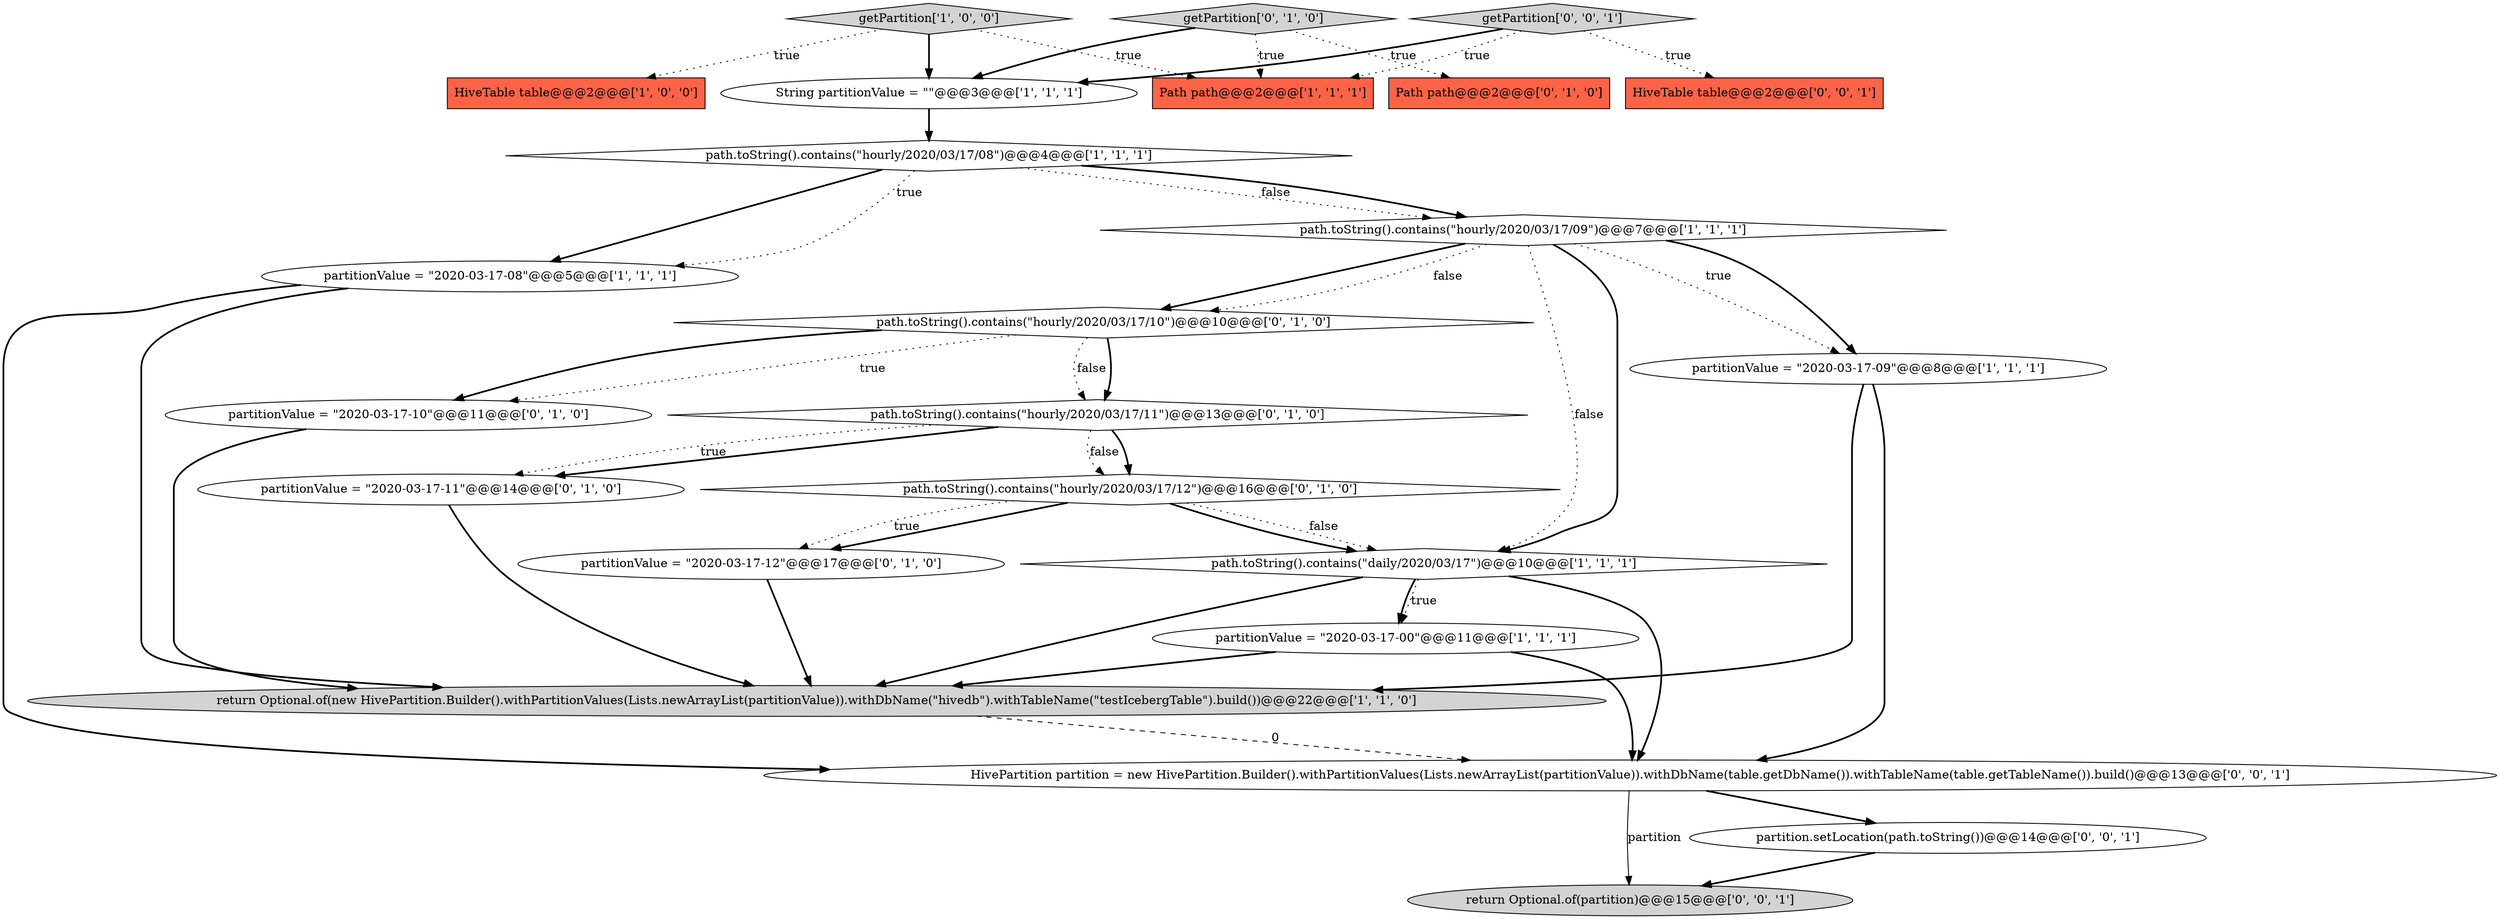 digraph {
8 [style = filled, label = "path.toString().contains(\"hourly/2020/03/17/09\")@@@7@@@['1', '1', '1']", fillcolor = white, shape = diamond image = "AAA0AAABBB1BBB"];
9 [style = filled, label = "getPartition['1', '0', '0']", fillcolor = lightgray, shape = diamond image = "AAA0AAABBB1BBB"];
16 [style = filled, label = "getPartition['0', '1', '0']", fillcolor = lightgray, shape = diamond image = "AAA0AAABBB2BBB"];
20 [style = filled, label = "HivePartition partition = new HivePartition.Builder().withPartitionValues(Lists.newArrayList(partitionValue)).withDbName(table.getDbName()).withTableName(table.getTableName()).build()@@@13@@@['0', '0', '1']", fillcolor = white, shape = ellipse image = "AAA0AAABBB3BBB"];
1 [style = filled, label = "partitionValue = \"2020-03-17-08\"@@@5@@@['1', '1', '1']", fillcolor = white, shape = ellipse image = "AAA0AAABBB1BBB"];
22 [style = filled, label = "partition.setLocation(path.toString())@@@14@@@['0', '0', '1']", fillcolor = white, shape = ellipse image = "AAA0AAABBB3BBB"];
2 [style = filled, label = "path.toString().contains(\"hourly/2020/03/17/08\")@@@4@@@['1', '1', '1']", fillcolor = white, shape = diamond image = "AAA0AAABBB1BBB"];
15 [style = filled, label = "partitionValue = \"2020-03-17-11\"@@@14@@@['0', '1', '0']", fillcolor = white, shape = ellipse image = "AAA1AAABBB2BBB"];
7 [style = filled, label = "Path path@@@2@@@['1', '1', '1']", fillcolor = tomato, shape = box image = "AAA0AAABBB1BBB"];
18 [style = filled, label = "path.toString().contains(\"hourly/2020/03/17/12\")@@@16@@@['0', '1', '0']", fillcolor = white, shape = diamond image = "AAA1AAABBB2BBB"];
3 [style = filled, label = "HiveTable table@@@2@@@['1', '0', '0']", fillcolor = tomato, shape = box image = "AAA0AAABBB1BBB"];
12 [style = filled, label = "path.toString().contains(\"hourly/2020/03/17/11\")@@@13@@@['0', '1', '0']", fillcolor = white, shape = diamond image = "AAA1AAABBB2BBB"];
17 [style = filled, label = "path.toString().contains(\"hourly/2020/03/17/10\")@@@10@@@['0', '1', '0']", fillcolor = white, shape = diamond image = "AAA1AAABBB2BBB"];
19 [style = filled, label = "getPartition['0', '0', '1']", fillcolor = lightgray, shape = diamond image = "AAA0AAABBB3BBB"];
23 [style = filled, label = "return Optional.of(partition)@@@15@@@['0', '0', '1']", fillcolor = lightgray, shape = ellipse image = "AAA0AAABBB3BBB"];
4 [style = filled, label = "String partitionValue = \"\"@@@3@@@['1', '1', '1']", fillcolor = white, shape = ellipse image = "AAA0AAABBB1BBB"];
14 [style = filled, label = "partitionValue = \"2020-03-17-10\"@@@11@@@['0', '1', '0']", fillcolor = white, shape = ellipse image = "AAA1AAABBB2BBB"];
0 [style = filled, label = "return Optional.of(new HivePartition.Builder().withPartitionValues(Lists.newArrayList(partitionValue)).withDbName(\"hivedb\").withTableName(\"testIcebergTable\").build())@@@22@@@['1', '1', '0']", fillcolor = lightgray, shape = ellipse image = "AAA0AAABBB1BBB"];
6 [style = filled, label = "partitionValue = \"2020-03-17-09\"@@@8@@@['1', '1', '1']", fillcolor = white, shape = ellipse image = "AAA0AAABBB1BBB"];
10 [style = filled, label = "partitionValue = \"2020-03-17-00\"@@@11@@@['1', '1', '1']", fillcolor = white, shape = ellipse image = "AAA0AAABBB1BBB"];
21 [style = filled, label = "HiveTable table@@@2@@@['0', '0', '1']", fillcolor = tomato, shape = box image = "AAA0AAABBB3BBB"];
13 [style = filled, label = "partitionValue = \"2020-03-17-12\"@@@17@@@['0', '1', '0']", fillcolor = white, shape = ellipse image = "AAA1AAABBB2BBB"];
11 [style = filled, label = "Path path@@@2@@@['0', '1', '0']", fillcolor = tomato, shape = box image = "AAA0AAABBB2BBB"];
5 [style = filled, label = "path.toString().contains(\"daily/2020/03/17\")@@@10@@@['1', '1', '1']", fillcolor = white, shape = diamond image = "AAA0AAABBB1BBB"];
19->21 [style = dotted, label="true"];
8->5 [style = dotted, label="false"];
5->10 [style = dotted, label="true"];
17->14 [style = dotted, label="true"];
8->5 [style = bold, label=""];
16->4 [style = bold, label=""];
9->4 [style = bold, label=""];
13->0 [style = bold, label=""];
9->7 [style = dotted, label="true"];
12->15 [style = bold, label=""];
6->0 [style = bold, label=""];
8->6 [style = dotted, label="true"];
18->5 [style = bold, label=""];
20->22 [style = bold, label=""];
18->13 [style = bold, label=""];
2->8 [style = dotted, label="false"];
12->15 [style = dotted, label="true"];
17->12 [style = bold, label=""];
17->14 [style = bold, label=""];
14->0 [style = bold, label=""];
8->6 [style = bold, label=""];
8->17 [style = bold, label=""];
6->20 [style = bold, label=""];
5->10 [style = bold, label=""];
16->7 [style = dotted, label="true"];
19->7 [style = dotted, label="true"];
0->20 [style = dashed, label="0"];
4->2 [style = bold, label=""];
2->8 [style = bold, label=""];
18->13 [style = dotted, label="true"];
2->1 [style = dotted, label="true"];
5->0 [style = bold, label=""];
15->0 [style = bold, label=""];
8->17 [style = dotted, label="false"];
20->23 [style = solid, label="partition"];
2->1 [style = bold, label=""];
5->20 [style = bold, label=""];
12->18 [style = bold, label=""];
19->4 [style = bold, label=""];
12->18 [style = dotted, label="false"];
16->11 [style = dotted, label="true"];
17->12 [style = dotted, label="false"];
18->5 [style = dotted, label="false"];
9->3 [style = dotted, label="true"];
22->23 [style = bold, label=""];
1->20 [style = bold, label=""];
10->0 [style = bold, label=""];
1->0 [style = bold, label=""];
10->20 [style = bold, label=""];
}

